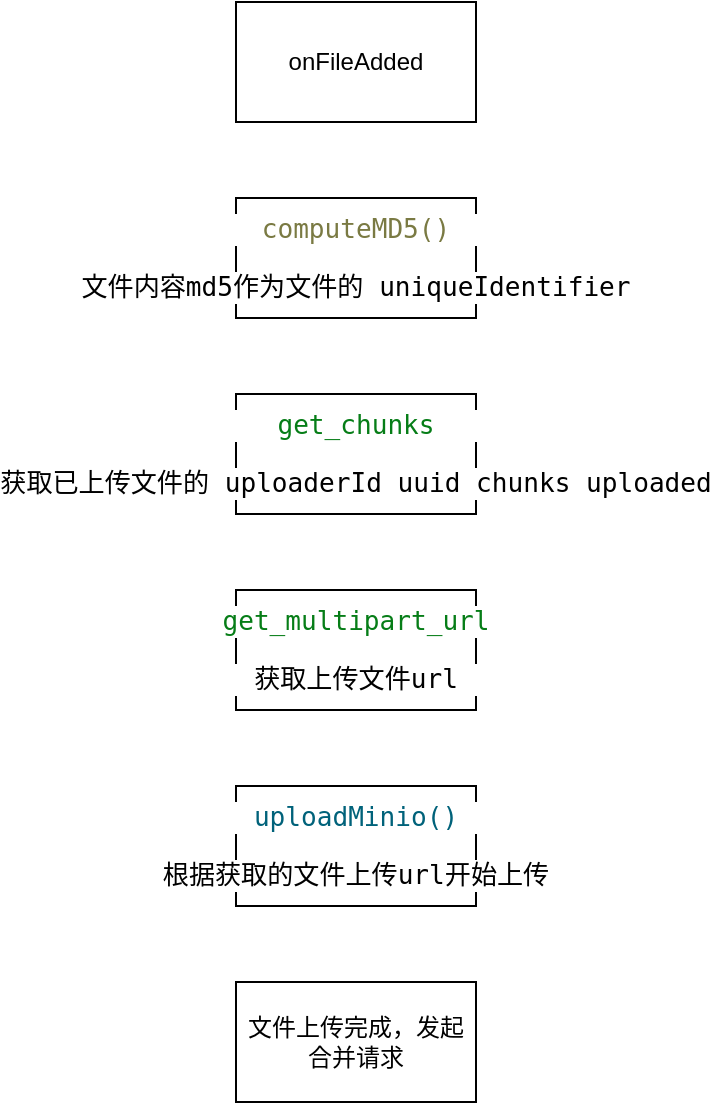 <mxfile version="15.3.4" type="github">
  <diagram id="VHyax2pkA08GAaKtdwUH" name="Page-1">
    <mxGraphModel dx="942" dy="614" grid="1" gridSize="10" guides="1" tooltips="1" connect="1" arrows="1" fold="1" page="1" pageScale="1" pageWidth="827" pageHeight="1169" math="0" shadow="0">
      <root>
        <mxCell id="0" />
        <mxCell id="1" parent="0" />
        <mxCell id="-7rmlBKJ0Li6kk0fHOst-1" value="onFileAdded" style="rounded=0;whiteSpace=wrap;html=1;hachureGap=4;pointerEvents=0;" vertex="1" parent="1">
          <mxGeometry x="270" y="310" width="120" height="60" as="geometry" />
        </mxCell>
        <mxCell id="-7rmlBKJ0Li6kk0fHOst-2" value="&lt;pre style=&quot;background-color: #ffffff ; color: #080808 ; font-family: &amp;#34;jetbrains mono&amp;#34; , monospace ; font-size: 9.8pt&quot;&gt;&lt;span style=&quot;color: #7a7a43&quot;&gt;computeMD5()&lt;/span&gt;&lt;/pre&gt;&lt;pre style=&quot;background-color: rgb(255 , 255 , 255) ; font-family: &amp;#34;jetbrains mono&amp;#34; , monospace ; font-size: 9.8pt&quot;&gt;文件内容md5作为文件的 uniqueIdentifier&lt;/pre&gt;" style="rounded=0;whiteSpace=wrap;html=1;hachureGap=4;pointerEvents=0;" vertex="1" parent="1">
          <mxGeometry x="270" y="408" width="120" height="60" as="geometry" />
        </mxCell>
        <mxCell id="-7rmlBKJ0Li6kk0fHOst-3" value="&lt;pre style=&quot;background-color: #ffffff ; color: #080808 ; font-family: &amp;#34;jetbrains mono&amp;#34; , monospace ; font-size: 9.8pt&quot;&gt;&lt;span style=&quot;color: #067d17&quot;&gt;get_chunks&lt;/span&gt;&lt;/pre&gt;&lt;pre style=&quot;background-color: rgb(255 , 255 , 255) ; font-family: &amp;#34;jetbrains mono&amp;#34; , monospace ; font-size: 9.8pt&quot;&gt;获取已上传文件的 uploaderId uuid chunks uploaded&lt;/pre&gt;" style="rounded=0;whiteSpace=wrap;html=1;hachureGap=4;pointerEvents=0;" vertex="1" parent="1">
          <mxGeometry x="270" y="506" width="120" height="60" as="geometry" />
        </mxCell>
        <mxCell id="-7rmlBKJ0Li6kk0fHOst-4" value="&lt;pre style=&quot;background-color: #ffffff ; color: #080808 ; font-family: &amp;#34;jetbrains mono&amp;#34; , monospace ; font-size: 9.8pt&quot;&gt;&lt;span style=&quot;color: #067d17&quot;&gt;get_multipart_url&lt;/span&gt;&lt;/pre&gt;&lt;pre style=&quot;background-color: rgb(255 , 255 , 255) ; font-family: &amp;#34;jetbrains mono&amp;#34; , monospace ; font-size: 9.8pt&quot;&gt;获取上传文件url&lt;/pre&gt;" style="rounded=0;whiteSpace=wrap;html=1;hachureGap=4;pointerEvents=0;" vertex="1" parent="1">
          <mxGeometry x="270" y="604" width="120" height="60" as="geometry" />
        </mxCell>
        <mxCell id="-7rmlBKJ0Li6kk0fHOst-5" value="&lt;pre style=&quot;background-color: #ffffff ; color: #080808 ; font-family: &amp;#34;jetbrains mono&amp;#34; , monospace ; font-size: 9.8pt&quot;&gt;&lt;span style=&quot;color: #00627a&quot;&gt;uploadMinio()&lt;/span&gt;&lt;/pre&gt;&lt;pre style=&quot;background-color: rgb(255 , 255 , 255) ; font-family: &amp;#34;jetbrains mono&amp;#34; , monospace ; font-size: 9.8pt&quot;&gt;根据获取的文件上传url开始上传&lt;/pre&gt;" style="rounded=0;whiteSpace=wrap;html=1;hachureGap=4;pointerEvents=0;" vertex="1" parent="1">
          <mxGeometry x="270" y="702" width="120" height="60" as="geometry" />
        </mxCell>
        <mxCell id="-7rmlBKJ0Li6kk0fHOst-6" value="文件上传完成，发起合并请求" style="rounded=0;whiteSpace=wrap;html=1;hachureGap=4;pointerEvents=0;" vertex="1" parent="1">
          <mxGeometry x="270" y="800" width="120" height="60" as="geometry" />
        </mxCell>
      </root>
    </mxGraphModel>
  </diagram>
</mxfile>
